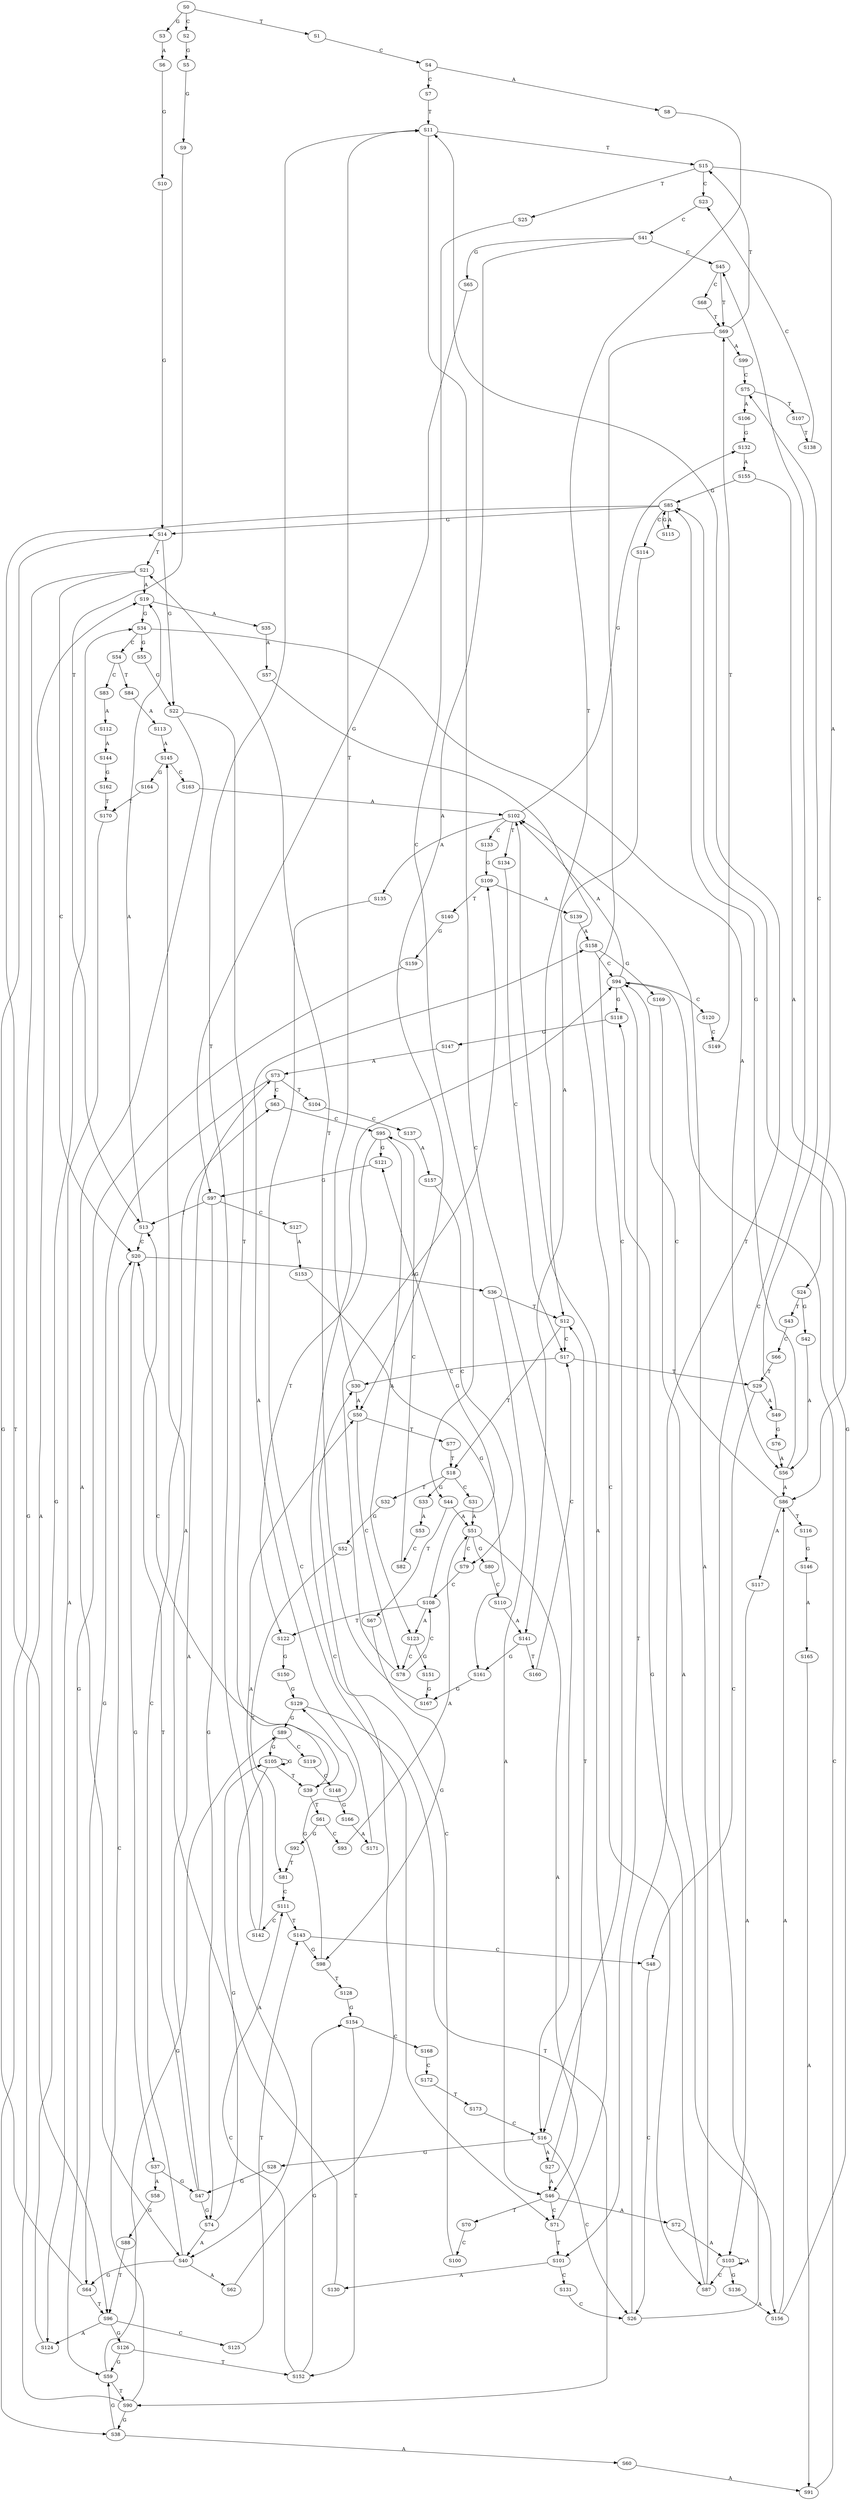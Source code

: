 strict digraph  {
	S0 -> S1 [ label = T ];
	S0 -> S2 [ label = C ];
	S0 -> S3 [ label = G ];
	S1 -> S4 [ label = C ];
	S2 -> S5 [ label = G ];
	S3 -> S6 [ label = A ];
	S4 -> S7 [ label = C ];
	S4 -> S8 [ label = A ];
	S5 -> S9 [ label = G ];
	S6 -> S10 [ label = G ];
	S7 -> S11 [ label = T ];
	S8 -> S12 [ label = T ];
	S9 -> S13 [ label = T ];
	S10 -> S14 [ label = G ];
	S11 -> S15 [ label = T ];
	S11 -> S16 [ label = C ];
	S12 -> S17 [ label = C ];
	S12 -> S18 [ label = T ];
	S13 -> S19 [ label = A ];
	S13 -> S20 [ label = C ];
	S14 -> S21 [ label = T ];
	S14 -> S22 [ label = G ];
	S15 -> S23 [ label = C ];
	S15 -> S24 [ label = A ];
	S15 -> S25 [ label = T ];
	S16 -> S26 [ label = C ];
	S16 -> S27 [ label = A ];
	S16 -> S28 [ label = G ];
	S17 -> S29 [ label = T ];
	S17 -> S30 [ label = C ];
	S18 -> S31 [ label = C ];
	S18 -> S32 [ label = T ];
	S18 -> S33 [ label = G ];
	S19 -> S34 [ label = G ];
	S19 -> S35 [ label = A ];
	S20 -> S36 [ label = A ];
	S20 -> S37 [ label = G ];
	S21 -> S38 [ label = G ];
	S21 -> S19 [ label = A ];
	S21 -> S20 [ label = C ];
	S22 -> S39 [ label = T ];
	S22 -> S40 [ label = A ];
	S23 -> S41 [ label = C ];
	S24 -> S42 [ label = G ];
	S24 -> S43 [ label = T ];
	S25 -> S44 [ label = C ];
	S26 -> S11 [ label = T ];
	S26 -> S45 [ label = C ];
	S27 -> S12 [ label = T ];
	S27 -> S46 [ label = A ];
	S28 -> S47 [ label = G ];
	S29 -> S48 [ label = C ];
	S29 -> S49 [ label = A ];
	S30 -> S11 [ label = T ];
	S30 -> S50 [ label = A ];
	S31 -> S51 [ label = A ];
	S32 -> S52 [ label = G ];
	S33 -> S53 [ label = A ];
	S34 -> S54 [ label = C ];
	S34 -> S55 [ label = G ];
	S34 -> S56 [ label = A ];
	S35 -> S57 [ label = A ];
	S36 -> S46 [ label = A ];
	S36 -> S12 [ label = T ];
	S37 -> S58 [ label = A ];
	S37 -> S47 [ label = G ];
	S38 -> S59 [ label = G ];
	S38 -> S60 [ label = A ];
	S39 -> S61 [ label = T ];
	S39 -> S20 [ label = C ];
	S40 -> S62 [ label = A ];
	S40 -> S63 [ label = C ];
	S40 -> S64 [ label = G ];
	S41 -> S50 [ label = A ];
	S41 -> S45 [ label = C ];
	S41 -> S65 [ label = G ];
	S42 -> S56 [ label = A ];
	S43 -> S66 [ label = C ];
	S44 -> S67 [ label = T ];
	S44 -> S51 [ label = A ];
	S45 -> S68 [ label = C ];
	S45 -> S69 [ label = T ];
	S46 -> S70 [ label = T ];
	S46 -> S71 [ label = C ];
	S46 -> S72 [ label = A ];
	S47 -> S73 [ label = A ];
	S47 -> S74 [ label = G ];
	S47 -> S13 [ label = T ];
	S48 -> S26 [ label = C ];
	S49 -> S75 [ label = C ];
	S49 -> S76 [ label = G ];
	S50 -> S77 [ label = T ];
	S50 -> S78 [ label = C ];
	S51 -> S79 [ label = C ];
	S51 -> S80 [ label = G ];
	S51 -> S46 [ label = A ];
	S52 -> S81 [ label = T ];
	S53 -> S82 [ label = C ];
	S54 -> S83 [ label = C ];
	S54 -> S84 [ label = T ];
	S55 -> S22 [ label = G ];
	S56 -> S85 [ label = G ];
	S56 -> S86 [ label = A ];
	S57 -> S87 [ label = C ];
	S58 -> S88 [ label = G ];
	S59 -> S89 [ label = G ];
	S59 -> S90 [ label = T ];
	S60 -> S91 [ label = A ];
	S61 -> S92 [ label = G ];
	S61 -> S93 [ label = C ];
	S62 -> S94 [ label = C ];
	S63 -> S95 [ label = C ];
	S64 -> S96 [ label = T ];
	S64 -> S14 [ label = G ];
	S65 -> S97 [ label = G ];
	S66 -> S29 [ label = T ];
	S67 -> S98 [ label = G ];
	S68 -> S69 [ label = T ];
	S69 -> S99 [ label = A ];
	S69 -> S15 [ label = T ];
	S69 -> S16 [ label = C ];
	S70 -> S100 [ label = C ];
	S71 -> S101 [ label = T ];
	S71 -> S102 [ label = A ];
	S72 -> S103 [ label = A ];
	S73 -> S104 [ label = T ];
	S73 -> S63 [ label = C ];
	S73 -> S64 [ label = G ];
	S74 -> S105 [ label = G ];
	S74 -> S40 [ label = A ];
	S75 -> S106 [ label = A ];
	S75 -> S107 [ label = T ];
	S76 -> S56 [ label = A ];
	S77 -> S18 [ label = T ];
	S78 -> S108 [ label = C ];
	S78 -> S109 [ label = G ];
	S79 -> S108 [ label = C ];
	S80 -> S110 [ label = C ];
	S81 -> S111 [ label = C ];
	S82 -> S95 [ label = C ];
	S83 -> S112 [ label = A ];
	S84 -> S113 [ label = A ];
	S85 -> S114 [ label = C ];
	S85 -> S14 [ label = G ];
	S85 -> S115 [ label = A ];
	S85 -> S96 [ label = T ];
	S86 -> S94 [ label = C ];
	S86 -> S116 [ label = T ];
	S86 -> S117 [ label = A ];
	S87 -> S102 [ label = A ];
	S87 -> S118 [ label = G ];
	S88 -> S96 [ label = T ];
	S89 -> S105 [ label = G ];
	S89 -> S119 [ label = C ];
	S90 -> S19 [ label = A ];
	S90 -> S20 [ label = C ];
	S90 -> S38 [ label = G ];
	S91 -> S94 [ label = C ];
	S92 -> S81 [ label = T ];
	S93 -> S51 [ label = A ];
	S94 -> S118 [ label = G ];
	S94 -> S101 [ label = T ];
	S94 -> S102 [ label = A ];
	S94 -> S120 [ label = C ];
	S95 -> S121 [ label = G ];
	S95 -> S122 [ label = T ];
	S95 -> S123 [ label = A ];
	S96 -> S124 [ label = A ];
	S96 -> S125 [ label = C ];
	S96 -> S126 [ label = G ];
	S97 -> S74 [ label = G ];
	S97 -> S13 [ label = T ];
	S97 -> S127 [ label = C ];
	S98 -> S128 [ label = T ];
	S98 -> S129 [ label = G ];
	S99 -> S75 [ label = C ];
	S100 -> S30 [ label = C ];
	S101 -> S130 [ label = A ];
	S101 -> S131 [ label = C ];
	S102 -> S132 [ label = G ];
	S102 -> S133 [ label = C ];
	S102 -> S134 [ label = T ];
	S102 -> S135 [ label = A ];
	S103 -> S87 [ label = C ];
	S103 -> S103 [ label = A ];
	S103 -> S136 [ label = G ];
	S104 -> S137 [ label = C ];
	S105 -> S39 [ label = T ];
	S105 -> S105 [ label = G ];
	S105 -> S40 [ label = A ];
	S106 -> S132 [ label = G ];
	S107 -> S138 [ label = T ];
	S108 -> S122 [ label = T ];
	S108 -> S123 [ label = A ];
	S108 -> S121 [ label = G ];
	S109 -> S139 [ label = A ];
	S109 -> S140 [ label = T ];
	S110 -> S141 [ label = A ];
	S111 -> S142 [ label = C ];
	S111 -> S143 [ label = T ];
	S112 -> S144 [ label = A ];
	S113 -> S145 [ label = A ];
	S114 -> S141 [ label = A ];
	S115 -> S85 [ label = G ];
	S116 -> S146 [ label = G ];
	S117 -> S103 [ label = A ];
	S118 -> S147 [ label = G ];
	S119 -> S148 [ label = C ];
	S120 -> S149 [ label = C ];
	S121 -> S97 [ label = G ];
	S122 -> S150 [ label = G ];
	S123 -> S151 [ label = G ];
	S123 -> S78 [ label = C ];
	S124 -> S34 [ label = G ];
	S125 -> S143 [ label = T ];
	S126 -> S59 [ label = G ];
	S126 -> S152 [ label = T ];
	S127 -> S153 [ label = A ];
	S128 -> S154 [ label = G ];
	S129 -> S90 [ label = T ];
	S129 -> S89 [ label = G ];
	S130 -> S145 [ label = A ];
	S131 -> S26 [ label = C ];
	S132 -> S155 [ label = A ];
	S133 -> S109 [ label = G ];
	S134 -> S17 [ label = C ];
	S135 -> S71 [ label = C ];
	S136 -> S156 [ label = A ];
	S137 -> S157 [ label = A ];
	S138 -> S23 [ label = C ];
	S139 -> S158 [ label = A ];
	S140 -> S159 [ label = G ];
	S141 -> S160 [ label = T ];
	S141 -> S161 [ label = G ];
	S142 -> S50 [ label = A ];
	S142 -> S11 [ label = T ];
	S143 -> S98 [ label = G ];
	S143 -> S48 [ label = C ];
	S144 -> S162 [ label = G ];
	S145 -> S163 [ label = C ];
	S145 -> S164 [ label = G ];
	S146 -> S165 [ label = A ];
	S147 -> S73 [ label = A ];
	S148 -> S166 [ label = G ];
	S149 -> S69 [ label = T ];
	S150 -> S129 [ label = G ];
	S151 -> S167 [ label = G ];
	S152 -> S154 [ label = G ];
	S152 -> S111 [ label = C ];
	S153 -> S161 [ label = G ];
	S154 -> S168 [ label = C ];
	S154 -> S152 [ label = T ];
	S155 -> S85 [ label = G ];
	S155 -> S86 [ label = A ];
	S156 -> S85 [ label = G ];
	S156 -> S86 [ label = A ];
	S157 -> S79 [ label = C ];
	S158 -> S94 [ label = C ];
	S158 -> S169 [ label = G ];
	S159 -> S59 [ label = G ];
	S160 -> S17 [ label = C ];
	S161 -> S167 [ label = G ];
	S162 -> S170 [ label = T ];
	S163 -> S102 [ label = A ];
	S164 -> S170 [ label = T ];
	S165 -> S91 [ label = A ];
	S166 -> S171 [ label = A ];
	S167 -> S21 [ label = T ];
	S168 -> S172 [ label = C ];
	S169 -> S156 [ label = A ];
	S170 -> S124 [ label = A ];
	S171 -> S158 [ label = A ];
	S172 -> S173 [ label = T ];
	S173 -> S16 [ label = C ];
}
